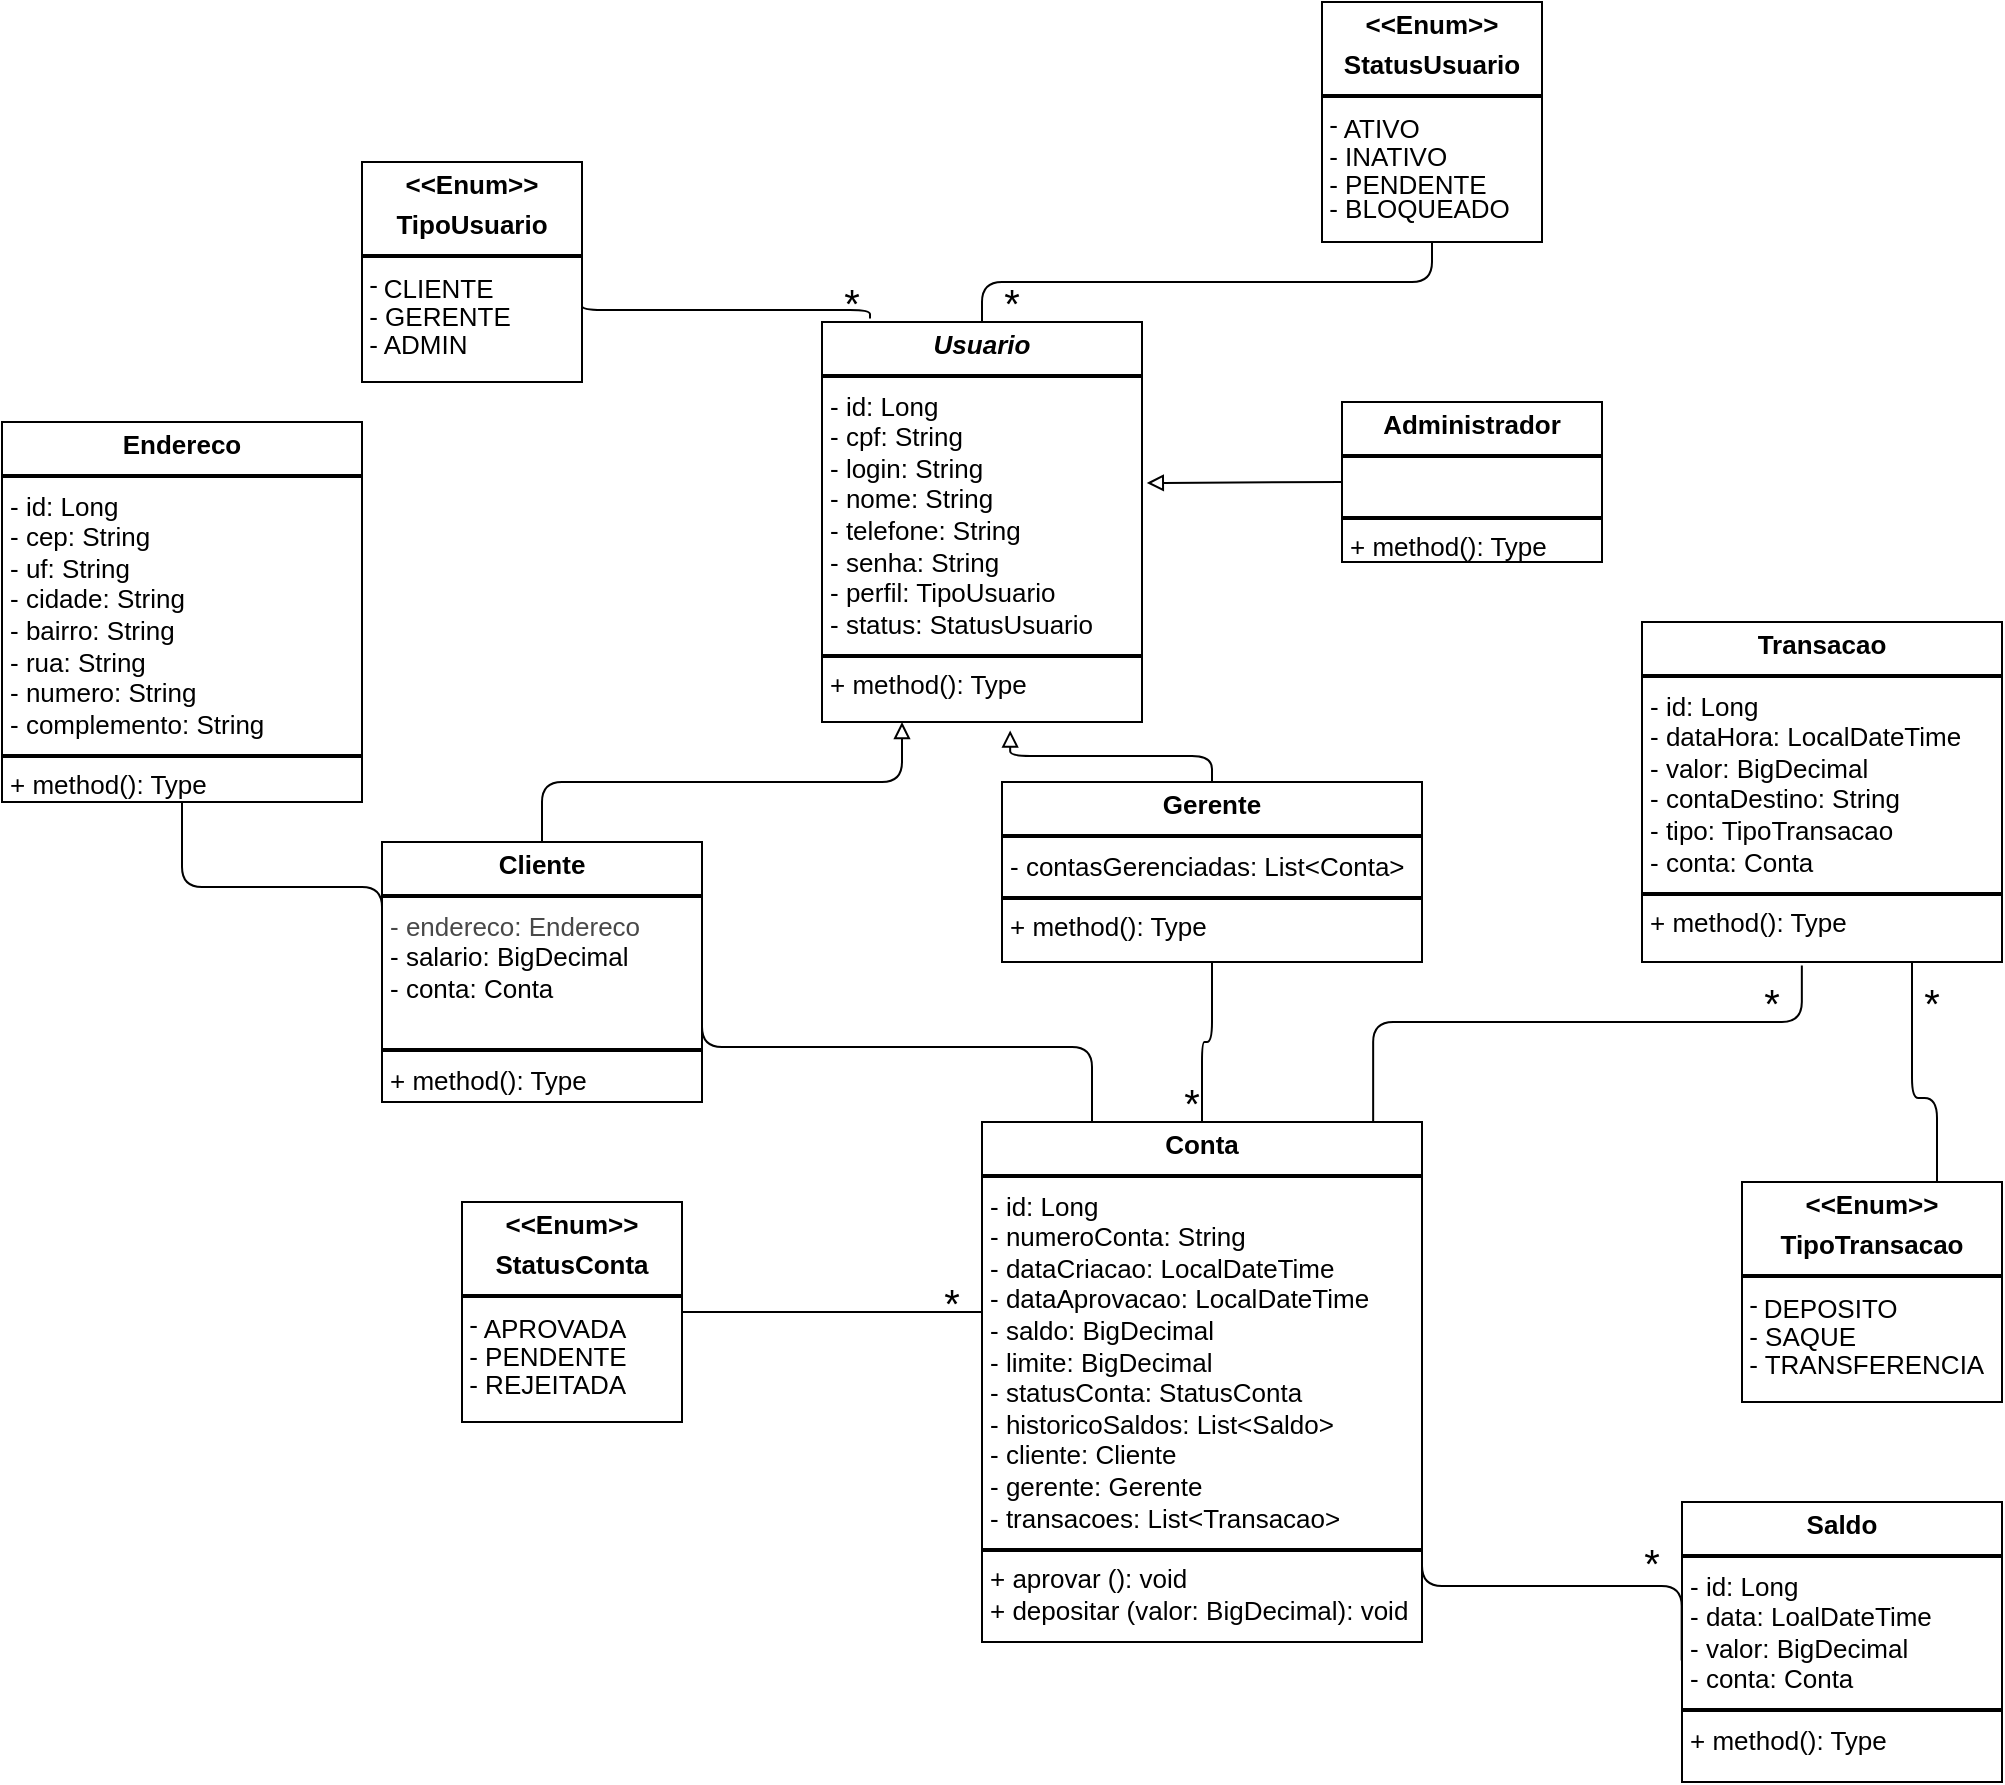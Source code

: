 <mxfile>
    <diagram id="V7t9Fz0y0MlYuK_DUHwc" name="Page-1">
        <mxGraphModel dx="1215" dy="1523" grid="1" gridSize="10" guides="0" tooltips="0" connect="1" arrows="1" fold="1" page="1" pageScale="1" pageWidth="827" pageHeight="1169" background="#FFFFFF" math="0" shadow="0">
            <root>
                <mxCell id="0"/>
                <mxCell id="1" parent="0"/>
                <mxCell id="16" value="&lt;p style=&quot;margin:0px;margin-top:4px;text-align:center;&quot;&gt;&lt;b&gt;&lt;i&gt;Usuario&lt;/i&gt;&lt;/b&gt;&lt;/p&gt;&lt;hr style=&quot;border-style:solid;&quot;&gt;&lt;p style=&quot;margin:0px;margin-left:4px;&quot;&gt;- id: Long&lt;/p&gt;&lt;p style=&quot;margin:0px;margin-left:4px;&quot;&gt;- cpf: String&lt;/p&gt;&lt;p style=&quot;margin:0px;margin-left:4px;&quot;&gt;- login: String&lt;/p&gt;&lt;p style=&quot;margin:0px;margin-left:4px;&quot;&gt;- nome: String&lt;/p&gt;&lt;p style=&quot;margin:0px;margin-left:4px;&quot;&gt;- telefone: String&lt;/p&gt;&lt;p style=&quot;margin:0px;margin-left:4px;&quot;&gt;- senha: String&lt;/p&gt;&lt;p style=&quot;margin:0px;margin-left:4px;&quot;&gt;- perfil: TipoUsuario&lt;/p&gt;&lt;p style=&quot;margin:0px;margin-left:4px;&quot;&gt;- status: StatusUsuario&lt;/p&gt;&lt;hr style=&quot;border-style:solid;&quot;&gt;&lt;p style=&quot;margin:0px;margin-left:4px;&quot;&gt;+ method(): Type&lt;/p&gt;" style="verticalAlign=top;align=left;overflow=fill;html=1;whiteSpace=wrap;fontSize=13;" parent="1" vertex="1">
                    <mxGeometry x="180" y="90" width="160" height="200" as="geometry"/>
                </mxCell>
                <mxCell id="42" value="&lt;p style=&quot;margin:0px;margin-top:4px;text-align:center;&quot;&gt;&lt;b&gt;&amp;lt;&amp;lt;Enum&amp;gt;&amp;gt;&lt;/b&gt;&lt;/p&gt;&lt;p style=&quot;margin:0px;margin-top:4px;text-align:center;&quot;&gt;&lt;b&gt;TipoUsuario&lt;/b&gt;&lt;/p&gt;&lt;hr style=&quot;border-style:solid;&quot;&gt;&lt;div style=&quot;height:2px;&quot;&gt;&amp;nbsp;-&amp;nbsp;&lt;/div&gt;&lt;div style=&quot;height:2px;&quot;&gt;&amp;nbsp; &amp;nbsp;CLIENTE&lt;/div&gt;&lt;div style=&quot;height:2px;&quot;&gt;&lt;br&gt;&lt;/div&gt;&lt;div style=&quot;height:2px;&quot;&gt;&lt;br&gt;&lt;/div&gt;&lt;div style=&quot;height:2px;&quot;&gt;&lt;br&gt;&lt;/div&gt;&lt;div style=&quot;height:2px;&quot;&gt;&amp;nbsp;&lt;/div&gt;&lt;div style=&quot;height:2px;&quot;&gt;&amp;nbsp;&lt;/div&gt;&lt;div style=&quot;height:2px;&quot;&gt;&lt;br&gt;&lt;/div&gt;&lt;div style=&quot;height:2px;&quot;&gt;&amp;nbsp;- GERENTE&lt;/div&gt;&lt;div style=&quot;height:2px;&quot;&gt;&lt;br&gt;&lt;/div&gt;&lt;div style=&quot;height:2px;&quot;&gt;&lt;br&gt;&lt;/div&gt;&lt;div style=&quot;height:2px;&quot;&gt;&amp;nbsp;&lt;/div&gt;&lt;div style=&quot;height:2px;&quot;&gt;&lt;br&gt;&lt;/div&gt;&lt;div style=&quot;height:2px;&quot;&gt;&amp;nbsp;&lt;/div&gt;&lt;div style=&quot;height:2px;&quot;&gt;&lt;br&gt;&lt;/div&gt;&lt;div style=&quot;height:2px;&quot;&gt;&amp;nbsp;- ADMIN&lt;/div&gt;" style="verticalAlign=top;align=left;overflow=fill;html=1;whiteSpace=wrap;fontSize=13;" parent="1" vertex="1">
                    <mxGeometry x="-50" y="10" width="110" height="110" as="geometry"/>
                </mxCell>
                <mxCell id="43" value="&lt;p style=&quot;margin:0px;margin-top:4px;text-align:center;&quot;&gt;&lt;b&gt;&amp;lt;&amp;lt;Enum&amp;gt;&amp;gt;&lt;/b&gt;&lt;/p&gt;&lt;p style=&quot;margin:0px;margin-top:4px;text-align:center;&quot;&gt;&lt;b&gt;StatusUsuario&lt;/b&gt;&lt;/p&gt;&lt;hr style=&quot;border-style:solid;&quot;&gt;&lt;div style=&quot;height:2px;&quot;&gt;&amp;nbsp;-&amp;nbsp;&lt;/div&gt;&lt;div style=&quot;height:2px;&quot;&gt;&amp;nbsp; &amp;nbsp;ATIVO&lt;/div&gt;&lt;div style=&quot;height:2px;&quot;&gt;&lt;br&gt;&lt;/div&gt;&lt;div style=&quot;height:2px;&quot;&gt;&lt;br&gt;&lt;/div&gt;&lt;div style=&quot;height:2px;&quot;&gt;&lt;br&gt;&lt;/div&gt;&lt;div style=&quot;height:2px;&quot;&gt;&amp;nbsp;&lt;/div&gt;&lt;div style=&quot;height:2px;&quot;&gt;&amp;nbsp;&lt;/div&gt;&lt;div style=&quot;height:2px;&quot;&gt;&lt;br&gt;&lt;/div&gt;&lt;div style=&quot;height:2px;&quot;&gt;&amp;nbsp;- INATIVO&lt;/div&gt;&lt;div style=&quot;height:2px;&quot;&gt;&lt;br&gt;&lt;/div&gt;&lt;div style=&quot;height:2px;&quot;&gt;&lt;br&gt;&lt;/div&gt;&lt;div style=&quot;height:2px;&quot;&gt;&amp;nbsp;&lt;/div&gt;&lt;div style=&quot;height:2px;&quot;&gt;&lt;br&gt;&lt;/div&gt;&lt;div style=&quot;height:2px;&quot;&gt;&amp;nbsp;&lt;/div&gt;&lt;div style=&quot;height:2px;&quot;&gt;&lt;br&gt;&lt;/div&gt;&lt;div style=&quot;height:2px;&quot;&gt;&amp;nbsp;- PENDENTE&lt;/div&gt;&lt;div style=&quot;height:2px;&quot;&gt;&lt;br&gt;&lt;/div&gt;&lt;div style=&quot;height:2px;&quot;&gt;&lt;br&gt;&lt;/div&gt;&lt;div style=&quot;height:2px;&quot;&gt;&lt;br&gt;&lt;/div&gt;&lt;div style=&quot;height:2px;&quot;&gt;&amp;nbsp;&lt;/div&gt;&lt;div style=&quot;height:2px;&quot;&gt;&amp;nbsp;&lt;/div&gt;&lt;div style=&quot;height:2px;&quot;&gt;&amp;nbsp;- BLOQUEADO&lt;/div&gt;" style="verticalAlign=top;align=left;overflow=fill;html=1;whiteSpace=wrap;fontSize=13;" parent="1" vertex="1">
                    <mxGeometry x="430" y="-70" width="110" height="120" as="geometry"/>
                </mxCell>
                <mxCell id="45" value="" style="edgeStyle=elbowEdgeStyle;html=1;endArrow=none;elbow=vertical;exitX=0.5;exitY=1;exitDx=0;exitDy=0;entryX=0.5;entryY=0;entryDx=0;entryDy=0;fontSize=13;" parent="1" source="43" target="16" edge="1">
                    <mxGeometry width="160" relative="1" as="geometry">
                        <mxPoint x="230" y="-10" as="sourcePoint"/>
                        <mxPoint x="390" y="-10" as="targetPoint"/>
                    </mxGeometry>
                </mxCell>
                <mxCell id="47" value="" style="edgeStyle=elbowEdgeStyle;html=1;endArrow=none;elbow=vertical;exitX=1;exitY=0.636;exitDx=0;exitDy=0;exitPerimeter=0;entryX=0.15;entryY=-0.009;entryDx=0;entryDy=0;entryPerimeter=0;fontSize=13;" parent="1" source="42" target="16" edge="1">
                    <mxGeometry width="160" relative="1" as="geometry">
                        <mxPoint x="230" y="90" as="sourcePoint"/>
                        <mxPoint x="390" y="90" as="targetPoint"/>
                    </mxGeometry>
                </mxCell>
                <mxCell id="49" value="&lt;font&gt;*&lt;/font&gt;" style="text;html=1;align=center;verticalAlign=middle;whiteSpace=wrap;rounded=0;fontSize=20;" parent="1" vertex="1">
                    <mxGeometry x="180" y="70" width="30" height="20" as="geometry"/>
                </mxCell>
                <mxCell id="50" value="&lt;p style=&quot;margin:0px;margin-top:4px;text-align:center;&quot;&gt;&lt;b&gt;Cliente&lt;/b&gt;&lt;/p&gt;&lt;hr style=&quot;border-style:solid;&quot;&gt;&lt;p style=&quot;margin:0px;margin-left:4px;&quot;&gt;&lt;font color=&quot;#484848&quot;&gt;- endereco: Endereco&lt;/font&gt;&lt;/p&gt;&lt;p style=&quot;margin:0px;margin-left:4px;&quot;&gt;- salario: BigDecimal&lt;/p&gt;&lt;p style=&quot;margin:0px;margin-left:4px;&quot;&gt;- conta: Conta&lt;/p&gt;&lt;p style=&quot;margin:0px;margin-left:4px;&quot;&gt;&lt;br&gt;&lt;/p&gt;&lt;hr style=&quot;border-style:solid;&quot;&gt;&lt;p style=&quot;margin:0px;margin-left:4px;&quot;&gt;+ method(): Type&lt;/p&gt;" style="verticalAlign=top;align=left;overflow=fill;html=1;whiteSpace=wrap;fontSize=13;" parent="1" vertex="1">
                    <mxGeometry x="-40" y="350" width="160" height="130" as="geometry"/>
                </mxCell>
                <mxCell id="51" value="" style="endArrow=block;html=1;endFill=0;edgeStyle=elbowEdgeStyle;elbow=vertical;entryX=0.25;entryY=1;entryDx=0;entryDy=0;exitX=0.5;exitY=0;exitDx=0;exitDy=0;fontSize=13;" parent="1" source="50" target="16" edge="1">
                    <mxGeometry width="160" relative="1" as="geometry">
                        <mxPoint x="40" y="300" as="sourcePoint"/>
                        <mxPoint x="200" y="300" as="targetPoint"/>
                    </mxGeometry>
                </mxCell>
                <mxCell id="52" value="&lt;p style=&quot;margin:0px;margin-top:4px;text-align:center;&quot;&gt;&lt;b&gt;Gerente&lt;/b&gt;&lt;/p&gt;&lt;hr style=&quot;border-style:solid;&quot;&gt;&lt;p style=&quot;margin:0px;margin-left:4px;&quot;&gt;- contasGerenciadas: List&amp;lt;Conta&amp;gt;&lt;/p&gt;&lt;hr style=&quot;border-style:solid;&quot;&gt;&lt;p style=&quot;margin:0px;margin-left:4px;&quot;&gt;+ method(): Type&lt;/p&gt;" style="verticalAlign=top;align=left;overflow=fill;html=1;whiteSpace=wrap;fontSize=13;" parent="1" vertex="1">
                    <mxGeometry x="270" y="320" width="210" height="90" as="geometry"/>
                </mxCell>
                <mxCell id="53" value="" style="endArrow=block;html=1;endFill=0;edgeStyle=elbowEdgeStyle;elbow=vertical;entryX=0.588;entryY=1.021;entryDx=0;entryDy=0;entryPerimeter=0;fontSize=13;" parent="1" source="52" target="16" edge="1">
                    <mxGeometry width="160" relative="1" as="geometry">
                        <mxPoint x="130" y="370" as="sourcePoint"/>
                        <mxPoint x="310" y="270" as="targetPoint"/>
                    </mxGeometry>
                </mxCell>
                <mxCell id="54" value="&lt;p style=&quot;margin:0px;margin-top:4px;text-align:center;&quot;&gt;&lt;b&gt;Administrador&lt;/b&gt;&lt;/p&gt;&lt;hr style=&quot;border-style:solid;&quot;&gt;&lt;p style=&quot;margin:0px;margin-left:4px;&quot;&gt;&lt;br&gt;&lt;/p&gt;&lt;hr style=&quot;border-style:solid;&quot;&gt;&lt;p style=&quot;margin:0px;margin-left:4px;&quot;&gt;+ method(): Type&lt;/p&gt;" style="verticalAlign=top;align=left;overflow=fill;html=1;whiteSpace=wrap;fontSize=13;" parent="1" vertex="1">
                    <mxGeometry x="440" y="130" width="130" height="80" as="geometry"/>
                </mxCell>
                <mxCell id="55" value="" style="endArrow=block;html=1;endFill=0;edgeStyle=elbowEdgeStyle;elbow=vertical;exitX=0;exitY=0.5;exitDx=0;exitDy=0;fontSize=13;entryX=1.015;entryY=0.404;entryDx=0;entryDy=0;entryPerimeter=0;" parent="1" source="54" target="16" edge="1">
                    <mxGeometry width="160" relative="1" as="geometry">
                        <mxPoint x="460" y="290" as="sourcePoint"/>
                        <mxPoint x="370" y="210" as="targetPoint"/>
                    </mxGeometry>
                </mxCell>
                <mxCell id="56" value="&lt;p style=&quot;margin:0px;margin-top:4px;text-align:center;&quot;&gt;&lt;b&gt;Conta&lt;/b&gt;&lt;/p&gt;&lt;hr style=&quot;border-style:solid;&quot;&gt;&lt;p style=&quot;margin:0px;margin-left:4px;&quot;&gt;- id: Long&lt;/p&gt;&lt;p style=&quot;margin:0px;margin-left:4px;&quot;&gt;- numeroConta: String&lt;/p&gt;&lt;p style=&quot;margin:0px;margin-left:4px;&quot;&gt;- dataCriacao: LocalDateTime&lt;/p&gt;&lt;p style=&quot;margin:0px;margin-left:4px;&quot;&gt;- dataAprovacao: LocalDateTime&lt;/p&gt;&lt;p style=&quot;margin:0px;margin-left:4px;&quot;&gt;- saldo: BigDecimal&lt;/p&gt;&lt;p style=&quot;margin:0px;margin-left:4px;&quot;&gt;- limite: BigDecimal&lt;/p&gt;&lt;p style=&quot;margin:0px;margin-left:4px;&quot;&gt;- statusConta: StatusConta&lt;/p&gt;&lt;p style=&quot;margin:0px;margin-left:4px;&quot;&gt;- historicoSaldos: List&amp;lt;Saldo&amp;gt;&lt;/p&gt;&lt;p style=&quot;margin:0px;margin-left:4px;&quot;&gt;- cliente: Cliente&lt;/p&gt;&lt;p style=&quot;margin:0px;margin-left:4px;&quot;&gt;- gerente: Gerente&lt;/p&gt;&lt;p style=&quot;margin:0px;margin-left:4px;&quot;&gt;- transacoes: List&amp;lt;Transacao&amp;gt;&lt;/p&gt;&lt;hr style=&quot;border-style:solid;&quot;&gt;&lt;p style=&quot;margin:0px;margin-left:4px;&quot;&gt;+ aprovar (): void&lt;/p&gt;&lt;p style=&quot;margin:0px;margin-left:4px;&quot;&gt;+ depositar (valor: BigDecimal): void&lt;/p&gt;" style="verticalAlign=top;align=left;overflow=fill;html=1;whiteSpace=wrap;fontSize=13;" parent="1" vertex="1">
                    <mxGeometry x="260" y="490" width="220" height="260" as="geometry"/>
                </mxCell>
                <mxCell id="57" value="" style="edgeStyle=elbowEdgeStyle;html=1;endArrow=none;elbow=vertical;exitX=0.5;exitY=1;exitDx=0;exitDy=0;fontSize=13;" parent="1" source="52" target="56" edge="1">
                    <mxGeometry width="160" relative="1" as="geometry">
                        <mxPoint x="410" y="440" as="sourcePoint"/>
                        <mxPoint x="554" y="449" as="targetPoint"/>
                    </mxGeometry>
                </mxCell>
                <mxCell id="58" value="" style="edgeStyle=elbowEdgeStyle;html=1;endArrow=none;elbow=vertical;exitX=1;exitY=0.5;exitDx=0;exitDy=0;entryX=0.25;entryY=0;entryDx=0;entryDy=0;fontSize=13;" parent="1" source="50" target="56" edge="1">
                    <mxGeometry width="160" relative="1" as="geometry">
                        <mxPoint x="80" y="510" as="sourcePoint"/>
                        <mxPoint x="224" y="519" as="targetPoint"/>
                    </mxGeometry>
                </mxCell>
                <mxCell id="59" value="&lt;font&gt;*&lt;/font&gt;" style="text;html=1;align=center;verticalAlign=middle;whiteSpace=wrap;rounded=0;fontSize=20;" parent="1" vertex="1">
                    <mxGeometry x="260" y="70" width="30" height="20" as="geometry"/>
                </mxCell>
                <mxCell id="60" value="&lt;font&gt;*&lt;/font&gt;" style="text;html=1;align=center;verticalAlign=middle;whiteSpace=wrap;rounded=0;fontSize=20;" parent="1" vertex="1">
                    <mxGeometry x="350" y="470" width="30" height="20" as="geometry"/>
                </mxCell>
                <mxCell id="61" value="&lt;p style=&quot;margin:0px;margin-top:4px;text-align:center;&quot;&gt;&lt;b&gt;&amp;lt;&amp;lt;Enum&amp;gt;&amp;gt;&lt;/b&gt;&lt;/p&gt;&lt;p style=&quot;margin:0px;margin-top:4px;text-align:center;&quot;&gt;&lt;b&gt;StatusConta&lt;/b&gt;&lt;/p&gt;&lt;hr style=&quot;border-style:solid;&quot;&gt;&lt;div style=&quot;height:2px;&quot;&gt;&amp;nbsp;-&amp;nbsp;&lt;/div&gt;&lt;div style=&quot;height:2px;&quot;&gt;&amp;nbsp; &amp;nbsp;APROVADA&lt;/div&gt;&lt;div style=&quot;height:2px;&quot;&gt;&lt;br&gt;&lt;/div&gt;&lt;div style=&quot;height:2px;&quot;&gt;&lt;br&gt;&lt;/div&gt;&lt;div style=&quot;height:2px;&quot;&gt;&lt;br&gt;&lt;/div&gt;&lt;div style=&quot;height:2px;&quot;&gt;&amp;nbsp;&lt;/div&gt;&lt;div style=&quot;height:2px;&quot;&gt;&amp;nbsp;&lt;/div&gt;&lt;div style=&quot;height:2px;&quot;&gt;&lt;br&gt;&lt;/div&gt;&lt;div style=&quot;height:2px;&quot;&gt;&amp;nbsp;- PENDENTE&lt;/div&gt;&lt;div style=&quot;height:2px;&quot;&gt;&lt;br&gt;&lt;/div&gt;&lt;div style=&quot;height:2px;&quot;&gt;&lt;br&gt;&lt;/div&gt;&lt;div style=&quot;height:2px;&quot;&gt;&amp;nbsp;&lt;/div&gt;&lt;div style=&quot;height:2px;&quot;&gt;&lt;br&gt;&lt;/div&gt;&lt;div style=&quot;height:2px;&quot;&gt;&amp;nbsp;&lt;/div&gt;&lt;div style=&quot;height:2px;&quot;&gt;&lt;br&gt;&lt;/div&gt;&lt;div style=&quot;height:2px;&quot;&gt;&amp;nbsp;- REJEITADA&lt;/div&gt;" style="verticalAlign=top;align=left;overflow=fill;html=1;whiteSpace=wrap;fontSize=13;" parent="1" vertex="1">
                    <mxGeometry y="530" width="110" height="110" as="geometry"/>
                </mxCell>
                <mxCell id="62" value="" style="edgeStyle=elbowEdgeStyle;html=1;endArrow=none;elbow=vertical;fontSize=13;" parent="1" source="61" target="56" edge="1">
                    <mxGeometry width="160" relative="1" as="geometry">
                        <mxPoint x="60" y="510" as="sourcePoint"/>
                        <mxPoint x="180" y="500" as="targetPoint"/>
                    </mxGeometry>
                </mxCell>
                <mxCell id="63" value="&lt;font&gt;*&lt;/font&gt;" style="text;html=1;align=center;verticalAlign=middle;whiteSpace=wrap;rounded=0;fontSize=20;" parent="1" vertex="1">
                    <mxGeometry x="230" y="570" width="30" height="20" as="geometry"/>
                </mxCell>
                <mxCell id="65" value="&lt;p style=&quot;margin:0px;margin-top:4px;text-align:center;&quot;&gt;&lt;b&gt;Transacao&lt;/b&gt;&lt;/p&gt;&lt;hr style=&quot;border-style:solid;&quot;&gt;&lt;p style=&quot;margin:0px;margin-left:4px;&quot;&gt;- id: Long&lt;/p&gt;&lt;p style=&quot;margin:0px;margin-left:4px;&quot;&gt;- dataHora: LocalDateTime&lt;/p&gt;&lt;p style=&quot;margin:0px;margin-left:4px;&quot;&gt;- valor: BigDecimal&lt;/p&gt;&lt;p style=&quot;margin:0px;margin-left:4px;&quot;&gt;- contaDestino: String&amp;nbsp;&lt;/p&gt;&lt;p style=&quot;margin:0px;margin-left:4px;&quot;&gt;- tipo: TipoTransacao&amp;nbsp;&lt;/p&gt;&lt;p style=&quot;margin:0px;margin-left:4px;&quot;&gt;- conta: Conta&lt;/p&gt;&lt;hr style=&quot;border-style:solid;&quot;&gt;&lt;p style=&quot;margin:0px;margin-left:4px;&quot;&gt;+ method(): Type&lt;/p&gt;" style="verticalAlign=top;align=left;overflow=fill;html=1;whiteSpace=wrap;fontSize=13;" parent="1" vertex="1">
                    <mxGeometry x="590" y="240" width="180" height="170" as="geometry"/>
                </mxCell>
                <mxCell id="66" value="" style="edgeStyle=elbowEdgeStyle;html=1;endArrow=none;elbow=vertical;fontSize=13;entryX=0.444;entryY=1.01;entryDx=0;entryDy=0;entryPerimeter=0;exitX=0.889;exitY=0;exitDx=0;exitDy=0;exitPerimeter=0;" parent="1" source="56" target="65" edge="1">
                    <mxGeometry width="160" relative="1" as="geometry">
                        <mxPoint x="440" y="470" as="sourcePoint"/>
                        <mxPoint x="760" y="565" as="targetPoint"/>
                        <Array as="points">
                            <mxPoint x="560" y="440"/>
                        </Array>
                    </mxGeometry>
                </mxCell>
                <mxCell id="67" value="&lt;font&gt;*&lt;/font&gt;" style="text;html=1;align=center;verticalAlign=middle;whiteSpace=wrap;rounded=0;fontSize=20;" parent="1" vertex="1">
                    <mxGeometry x="640" y="420" width="30" height="20" as="geometry"/>
                </mxCell>
                <mxCell id="68" value="&lt;p style=&quot;margin:0px;margin-top:4px;text-align:center;&quot;&gt;&lt;b&gt;&amp;lt;&amp;lt;Enum&amp;gt;&amp;gt;&lt;/b&gt;&lt;/p&gt;&lt;p style=&quot;margin:0px;margin-top:4px;text-align:center;&quot;&gt;&lt;b&gt;TipoTransacao&lt;/b&gt;&lt;/p&gt;&lt;hr style=&quot;border-style:solid;&quot;&gt;&lt;div style=&quot;height:2px;&quot;&gt;&amp;nbsp;-&amp;nbsp;&lt;/div&gt;&lt;div style=&quot;height:2px;&quot;&gt;&amp;nbsp; &amp;nbsp;DEPOSITO&lt;/div&gt;&lt;div style=&quot;height:2px;&quot;&gt;&lt;br&gt;&lt;/div&gt;&lt;div style=&quot;height:2px;&quot;&gt;&lt;br&gt;&lt;/div&gt;&lt;div style=&quot;height:2px;&quot;&gt;&lt;br&gt;&lt;/div&gt;&lt;div style=&quot;height:2px;&quot;&gt;&amp;nbsp;&lt;/div&gt;&lt;div style=&quot;height:2px;&quot;&gt;&amp;nbsp;&lt;/div&gt;&lt;div style=&quot;height:2px;&quot;&gt;&lt;br&gt;&lt;/div&gt;&lt;div style=&quot;height:2px;&quot;&gt;&amp;nbsp;- SAQUE&lt;/div&gt;&lt;div style=&quot;height:2px;&quot;&gt;&lt;br&gt;&lt;/div&gt;&lt;div style=&quot;height:2px;&quot;&gt;&lt;br&gt;&lt;/div&gt;&lt;div style=&quot;height:2px;&quot;&gt;&amp;nbsp;&lt;/div&gt;&lt;div style=&quot;height:2px;&quot;&gt;&lt;br&gt;&lt;/div&gt;&lt;div style=&quot;height:2px;&quot;&gt;&amp;nbsp;&lt;/div&gt;&lt;div style=&quot;height:2px;&quot;&gt;&lt;br&gt;&lt;/div&gt;&lt;div style=&quot;height:2px;&quot;&gt;&amp;nbsp;- TRANSFERENCIA&lt;/div&gt;" style="verticalAlign=top;align=left;overflow=fill;html=1;whiteSpace=wrap;fontSize=13;" parent="1" vertex="1">
                    <mxGeometry x="640" y="520" width="130" height="110" as="geometry"/>
                </mxCell>
                <mxCell id="69" value="" style="edgeStyle=elbowEdgeStyle;html=1;endArrow=none;elbow=vertical;fontSize=13;entryX=0.75;entryY=1;entryDx=0;entryDy=0;exitX=0.75;exitY=0;exitDx=0;exitDy=0;" parent="1" source="68" target="65" edge="1">
                    <mxGeometry width="160" relative="1" as="geometry">
                        <mxPoint x="530" y="528" as="sourcePoint"/>
                        <mxPoint x="780" y="450" as="targetPoint"/>
                        <Array as="points">
                            <mxPoint x="670" y="478"/>
                        </Array>
                    </mxGeometry>
                </mxCell>
                <mxCell id="70" value="&lt;font&gt;*&lt;/font&gt;" style="text;html=1;align=center;verticalAlign=middle;whiteSpace=wrap;rounded=0;fontSize=20;" parent="1" vertex="1">
                    <mxGeometry x="720" y="420" width="30" height="20" as="geometry"/>
                </mxCell>
                <mxCell id="71" value="&lt;p style=&quot;margin:0px;margin-top:4px;text-align:center;&quot;&gt;&lt;b&gt;Saldo&lt;/b&gt;&lt;/p&gt;&lt;hr style=&quot;border-style:solid;&quot;&gt;&lt;p style=&quot;margin:0px;margin-left:4px;&quot;&gt;- id: Long&lt;/p&gt;&lt;p style=&quot;margin:0px;margin-left:4px;&quot;&gt;- data: LoalDateTime&lt;/p&gt;&lt;p style=&quot;margin:0px;margin-left:4px;&quot;&gt;- valor: BigDecimal&lt;/p&gt;&lt;p style=&quot;margin:0px;margin-left:4px;&quot;&gt;- conta: Conta&lt;/p&gt;&lt;hr style=&quot;border-style:solid;&quot;&gt;&lt;p style=&quot;margin:0px;margin-left:4px;&quot;&gt;+ method(): Type&lt;/p&gt;" style="verticalAlign=top;align=left;overflow=fill;html=1;whiteSpace=wrap;fontSize=13;" parent="1" vertex="1">
                    <mxGeometry x="610" y="680" width="160" height="140" as="geometry"/>
                </mxCell>
                <mxCell id="73" value="&lt;p style=&quot;margin:0px;margin-top:4px;text-align:center;&quot;&gt;&lt;b&gt;Endereco&lt;/b&gt;&lt;/p&gt;&lt;hr style=&quot;border-style:solid;&quot;&gt;&lt;p style=&quot;margin:0px;margin-left:4px;&quot;&gt;- id: Long&lt;/p&gt;&lt;p style=&quot;margin:0px;margin-left:4px;&quot;&gt;- cep: String&lt;/p&gt;&lt;p style=&quot;margin:0px;margin-left:4px;&quot;&gt;- uf: String&lt;br&gt;&lt;/p&gt;&lt;p style=&quot;margin:0px;margin-left:4px;&quot;&gt;- cidade: String&lt;/p&gt;&lt;p style=&quot;margin:0px;margin-left:4px;&quot;&gt;- bairro: String&lt;/p&gt;&lt;p style=&quot;margin:0px;margin-left:4px;&quot;&gt;- rua: String&lt;/p&gt;&lt;p style=&quot;margin:0px;margin-left:4px;&quot;&gt;- numero: String&lt;/p&gt;&lt;p style=&quot;margin:0px;margin-left:4px;&quot;&gt;- complemento: String&lt;/p&gt;&lt;hr style=&quot;border-style:solid;&quot;&gt;&lt;p style=&quot;margin:0px;margin-left:4px;&quot;&gt;+ method(): Type&lt;/p&gt;" style="verticalAlign=top;align=left;overflow=fill;html=1;whiteSpace=wrap;fontSize=13;" parent="1" vertex="1">
                    <mxGeometry x="-230" y="140" width="180" height="190" as="geometry"/>
                </mxCell>
                <mxCell id="74" value="" style="edgeStyle=elbowEdgeStyle;html=1;endArrow=none;elbow=vertical;fontSize=13;exitX=1.018;exitY=0.456;exitDx=0;exitDy=0;exitPerimeter=0;entryX=0;entryY=0.5;entryDx=0;entryDy=0;" parent="1" target="50" edge="1">
                    <mxGeometry width="160" relative="1" as="geometry">
                        <mxPoint x="-140" y="330.0" as="sourcePoint"/>
                        <mxPoint x="-140" y="451" as="targetPoint"/>
                    </mxGeometry>
                </mxCell>
                <mxCell id="75" value="" style="edgeStyle=elbowEdgeStyle;html=1;endArrow=none;elbow=vertical;fontSize=13;entryX=-0.001;entryY=0.566;entryDx=0;entryDy=0;entryPerimeter=0;exitX=1;exitY=0.75;exitDx=0;exitDy=0;" parent="1" source="56" target="71" edge="1">
                    <mxGeometry width="160" relative="1" as="geometry">
                        <mxPoint x="390" y="770" as="sourcePoint"/>
                        <mxPoint x="580" y="760" as="targetPoint"/>
                    </mxGeometry>
                </mxCell>
                <mxCell id="76" value="&lt;font&gt;*&lt;/font&gt;" style="text;html=1;align=center;verticalAlign=middle;whiteSpace=wrap;rounded=0;fontSize=20;" parent="1" vertex="1">
                    <mxGeometry x="580" y="700" width="30" height="20" as="geometry"/>
                </mxCell>
            </root>
        </mxGraphModel>
    </diagram>
</mxfile>